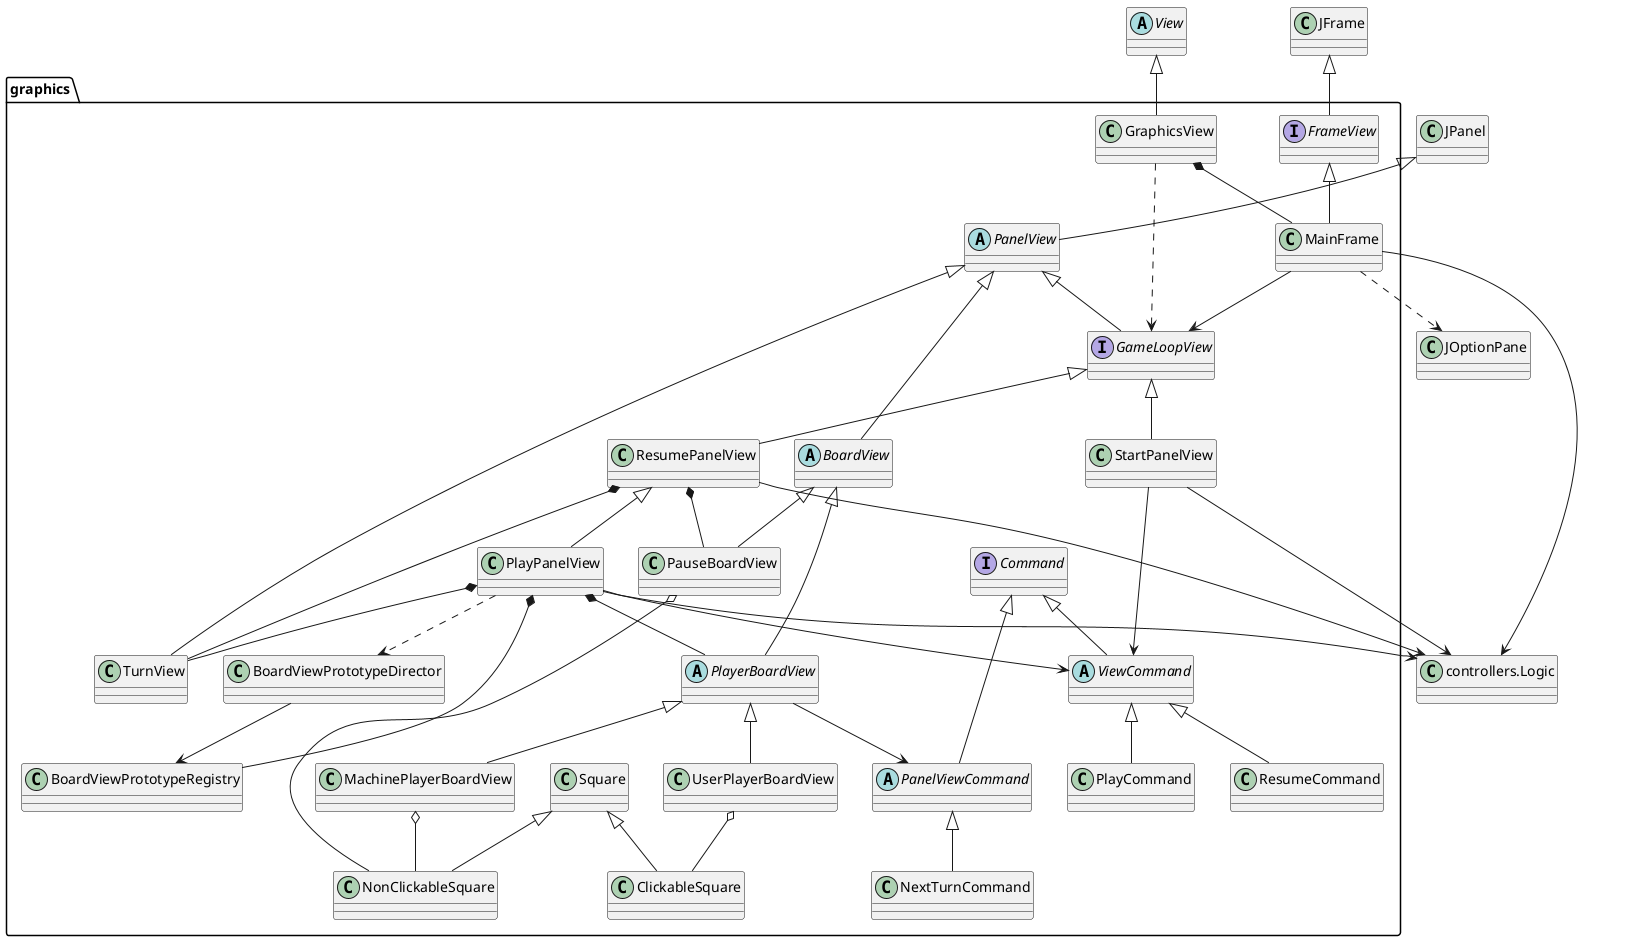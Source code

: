 @startuml connect4.connect4.views.graphics
interface graphics.FrameView
class graphics.MainFrame
interface graphics.GameLoopView
abstract class graphics.BoardView
class graphics.BoardViewPrototypeDirector
class graphics.BoardViewPrototypeRegistry
interface graphics.Command
abstract class graphics.PanelViewCommand
abstract class graphics.ViewCommand
class graphics.GraphicsView
class graphics.MachinePlayerBoardView
class graphics.NextTurnCommand
class graphics.PlayCommand
class graphics.PlayPanelView
class graphics.ResumePanelView
class graphics.ResumeCommand
class graphics.Square
class graphics.ClickableSquare
class graphics.NonClickableSquare
class graphics.StartPanelView
class graphics.TurnView
class graphics.UserPlayerBoardView
class graphics.PauseBoardView
abstract class graphics.PanelView
abstract class graphics.PlayerBoardView

class JFrame
JFrame <|-- FrameView
FrameView <|-- MainFrame
GraphicsView *-- MainFrame

class Logic as "controllers.Logic"
MainFrame --> Logic

class Logic as "controllers.\nLogic"

StartPanelView --> Logic

class Logic as "controllers.\nLogic"

PlayPanelView --> Logic

ResumePanelView --> Logic

abstract class View
View <|-- GraphicsView

class JOptionPane
MainFrame ..> JOptionPane

JPanel <|-- PanelView
PanelView <|-- GameLoopView
GameLoopView <|-- StartPanelView
ResumePanelView <|-- PlayPanelView
GameLoopView <|-- ResumePanelView
PanelView <|-- BoardView
PanelView <|-- TurnView

GraphicsView ..> GameLoopView
MainFrame --> GameLoopView

PlayPanelView *-- PlayerBoardView
PlayPanelView *-- TurnView
PlayPanelView *-- BoardViewPrototypeRegistry
PlayPanelView ..> BoardViewPrototypeDirector
BoardViewPrototypeDirector --> BoardViewPrototypeRegistry

ResumePanelView *-- PauseBoardView
ResumePanelView *-- TurnView

StartPanelView --> ViewCommand
PlayPanelView --> ViewCommand

Command <|-- PanelViewCommand
PanelViewCommand <|-- NextTurnCommand
Command <|-- ViewCommand
ViewCommand <|-- PlayCommand
ViewCommand <|-- ResumeCommand

BoardView <|-- PlayerBoardView
PlayerBoardView <|-- MachinePlayerBoardView
PlayerBoardView <|-- UserPlayerBoardView
BoardView <|-- PauseBoardView
MachinePlayerBoardView o-- NonClickableSquare
UserPlayerBoardView o-- ClickableSquare
PauseBoardView o-- NonClickableSquare
Square <|-- ClickableSquare
Square <|-- NonClickableSquare

PlayerBoardView --> PanelViewCommand

@enduml